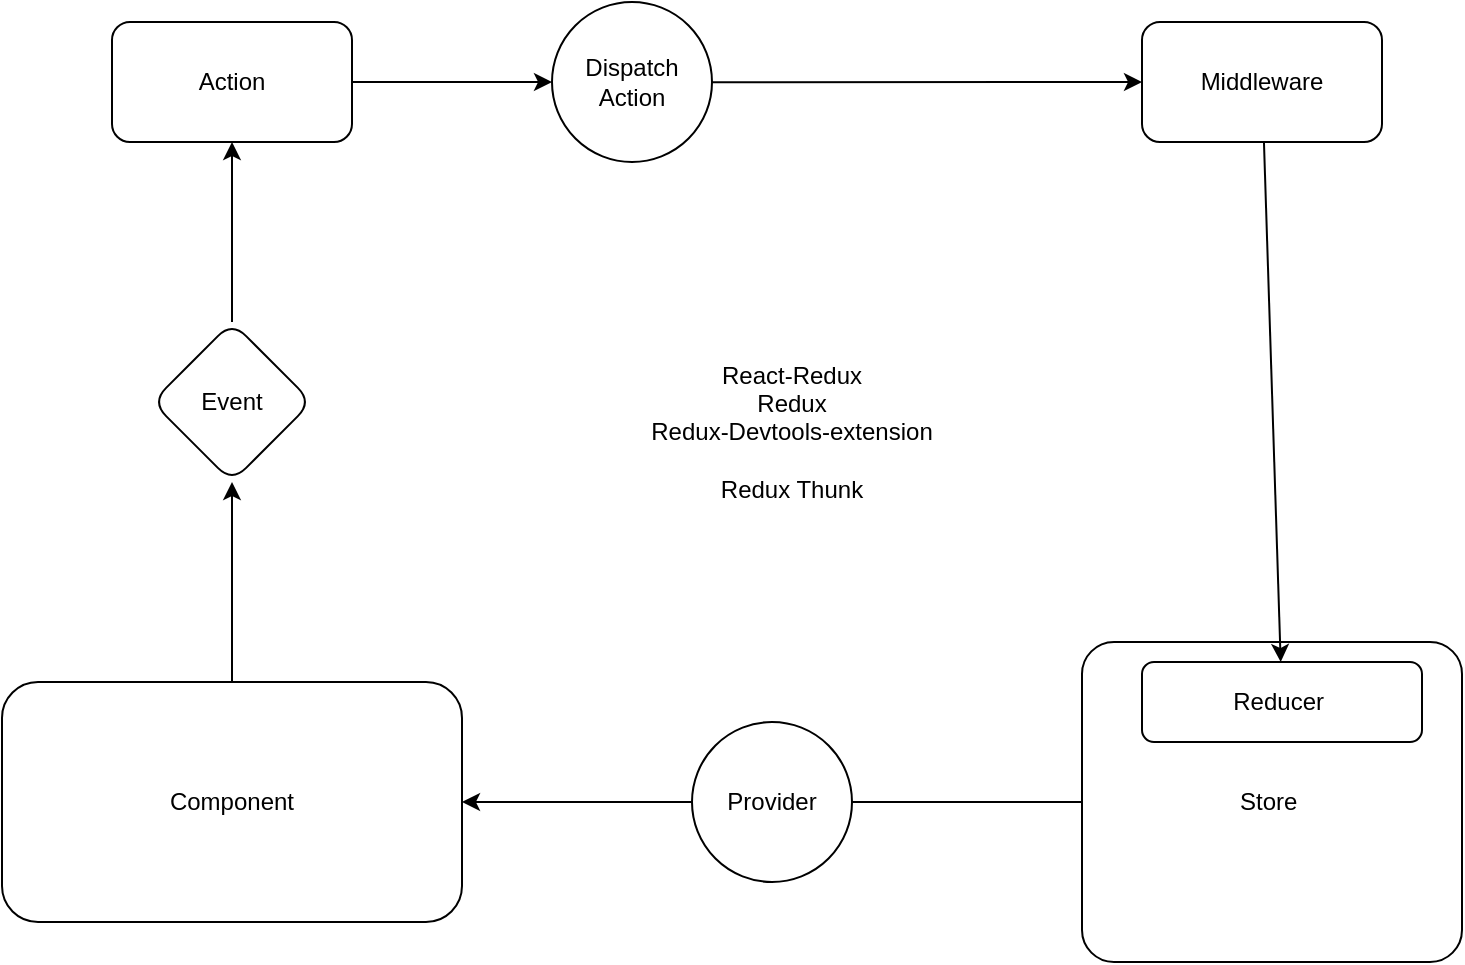 <mxfile>
    <diagram id="7J5pPp3J1cQ2I9tspchq" name="Page-1">
        <mxGraphModel dx="1072" dy="1567" grid="1" gridSize="10" guides="1" tooltips="1" connect="1" arrows="1" fold="1" page="1" pageScale="1" pageWidth="850" pageHeight="1100" math="0" shadow="0">
            <root>
                <mxCell id="0"/>
                <mxCell id="1" parent="0"/>
                <mxCell id="5" style="edgeStyle=none;html=1;startArrow=none;" parent="1" source="6" target="4" edge="1">
                    <mxGeometry relative="1" as="geometry"/>
                </mxCell>
                <mxCell id="2" value="Store&amp;nbsp;" style="rounded=1;whiteSpace=wrap;html=1;arcSize=10;" parent="1" vertex="1">
                    <mxGeometry x="580" y="210" width="190" height="160" as="geometry"/>
                </mxCell>
                <mxCell id="3" value="Reducer&amp;nbsp;" style="rounded=1;whiteSpace=wrap;html=1;" parent="1" vertex="1">
                    <mxGeometry x="610" y="220" width="140" height="40" as="geometry"/>
                </mxCell>
                <mxCell id="10" value="" style="edgeStyle=none;html=1;" parent="1" source="4" target="9" edge="1">
                    <mxGeometry relative="1" as="geometry"/>
                </mxCell>
                <mxCell id="4" value="Component" style="rounded=1;whiteSpace=wrap;html=1;" parent="1" vertex="1">
                    <mxGeometry x="40" y="230" width="230" height="120" as="geometry"/>
                </mxCell>
                <mxCell id="7" value="" style="edgeStyle=none;html=1;endArrow=none;" parent="1" source="2" target="6" edge="1">
                    <mxGeometry relative="1" as="geometry">
                        <mxPoint x="580" y="290" as="sourcePoint"/>
                        <mxPoint x="270" y="290" as="targetPoint"/>
                    </mxGeometry>
                </mxCell>
                <mxCell id="6" value="Provider" style="ellipse;whiteSpace=wrap;html=1;aspect=fixed;" parent="1" vertex="1">
                    <mxGeometry x="385" y="250" width="80" height="80" as="geometry"/>
                </mxCell>
                <mxCell id="12" value="" style="edgeStyle=none;html=1;" parent="1" source="9" target="11" edge="1">
                    <mxGeometry relative="1" as="geometry"/>
                </mxCell>
                <mxCell id="9" value="Event" style="rhombus;whiteSpace=wrap;html=1;rounded=1;" parent="1" vertex="1">
                    <mxGeometry x="115" y="50" width="80" height="80" as="geometry"/>
                </mxCell>
                <mxCell id="14" value="" style="edgeStyle=none;html=1;" parent="1" source="11" target="13" edge="1">
                    <mxGeometry relative="1" as="geometry"/>
                </mxCell>
                <mxCell id="11" value="Action" style="whiteSpace=wrap;html=1;rounded=1;" parent="1" vertex="1">
                    <mxGeometry x="95" y="-100" width="120" height="60" as="geometry"/>
                </mxCell>
                <mxCell id="16" value="" style="edgeStyle=none;html=1;" parent="1" source="13" target="15" edge="1">
                    <mxGeometry relative="1" as="geometry"/>
                </mxCell>
                <mxCell id="13" value="Dispatch&lt;br&gt;Action" style="ellipse;whiteSpace=wrap;html=1;rounded=1;" parent="1" vertex="1">
                    <mxGeometry x="315" y="-110" width="80" height="80" as="geometry"/>
                </mxCell>
                <mxCell id="17" style="edgeStyle=none;html=1;" parent="1" source="15" target="3" edge="1">
                    <mxGeometry relative="1" as="geometry"/>
                </mxCell>
                <mxCell id="15" value="Middleware" style="whiteSpace=wrap;html=1;rounded=1;" parent="1" vertex="1">
                    <mxGeometry x="610" y="-100" width="120" height="60" as="geometry"/>
                </mxCell>
                <mxCell id="18" value="React-Redux&lt;br&gt;Redux&lt;br&gt;Redux-Devtools-extension&lt;br&gt;&lt;br&gt;Redux Thunk" style="text;html=1;strokeColor=none;fillColor=none;align=center;verticalAlign=middle;whiteSpace=wrap;rounded=0;" vertex="1" parent="1">
                    <mxGeometry x="300" y="90" width="270" height="30" as="geometry"/>
                </mxCell>
            </root>
        </mxGraphModel>
    </diagram>
</mxfile>